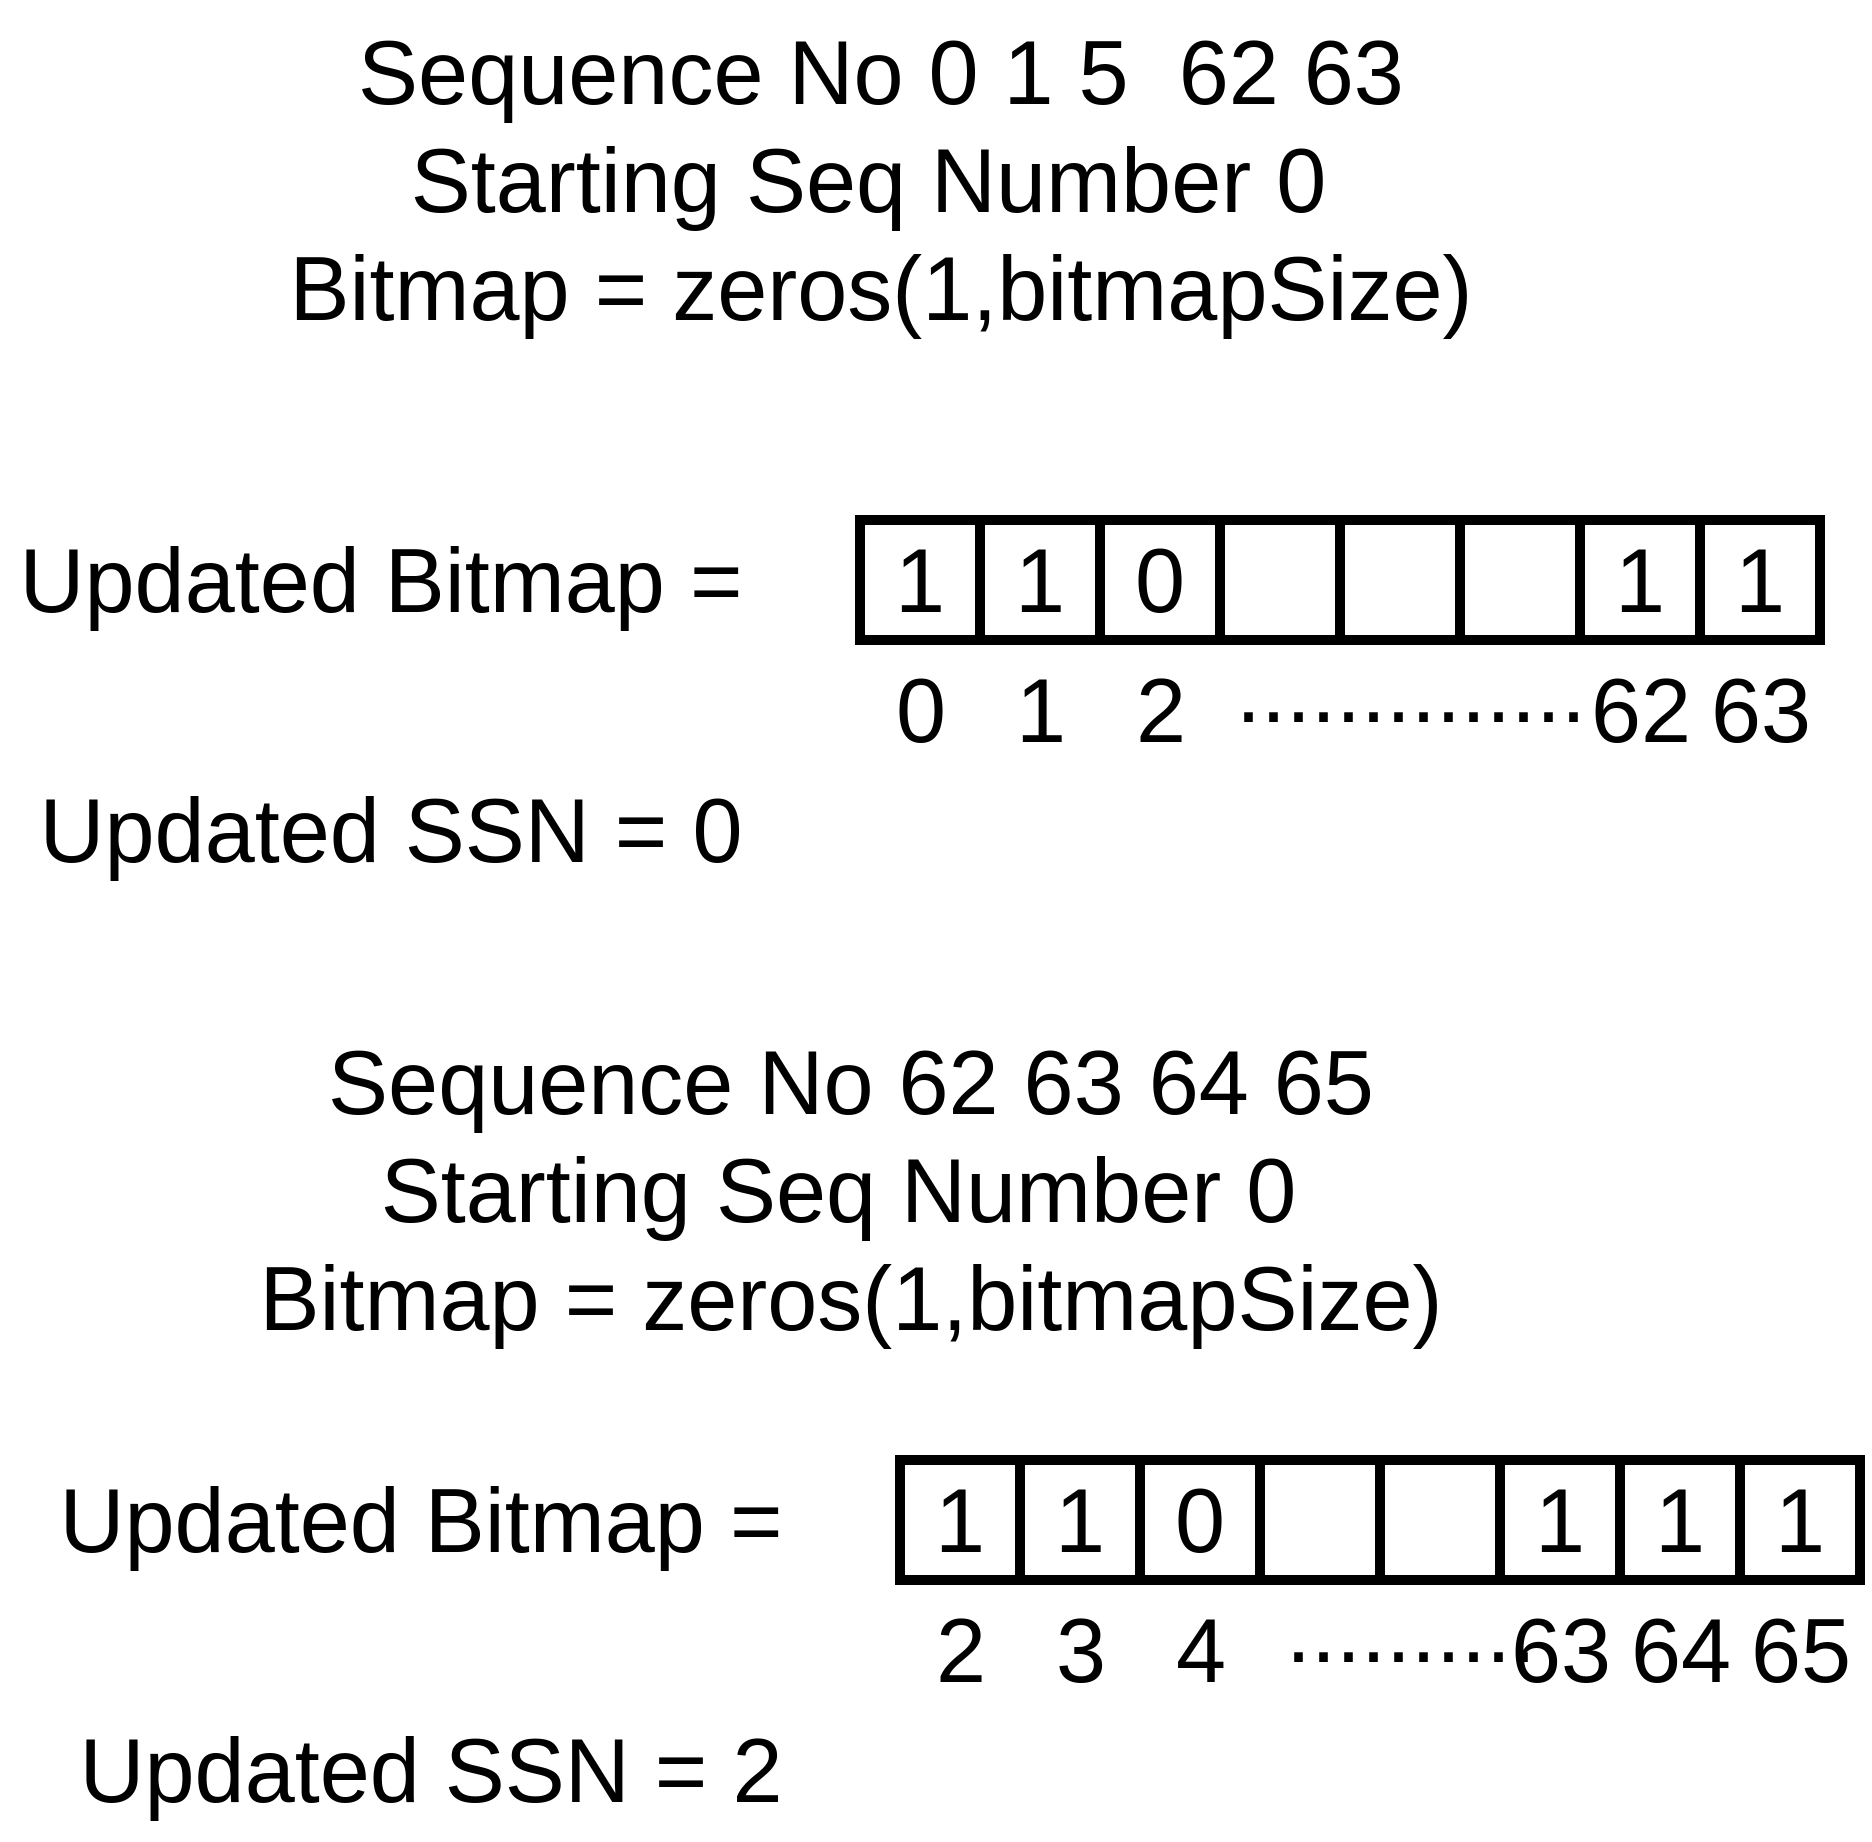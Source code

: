 <mxfile version="20.0.4" type="github">
  <diagram id="xVCv0VX3CQCgL1dRfT49" name="Page-1">
    <mxGraphModel dx="2447" dy="752" grid="1" gridSize="10" guides="1" tooltips="1" connect="1" arrows="1" fold="1" page="1" pageScale="1" pageWidth="850" pageHeight="1100" math="0" shadow="0">
      <root>
        <mxCell id="0" />
        <mxCell id="1" parent="0" />
        <mxCell id="z5GpH1GrF2K-q8i5t_sk-1" value="&lt;span style=&quot;font-size: 45px;&quot;&gt;1&lt;/span&gt;" style="rounded=0;whiteSpace=wrap;html=1;strokeWidth=5;" vertex="1" parent="1">
          <mxGeometry x="-160" y="275" width="60" height="60" as="geometry" />
        </mxCell>
        <mxCell id="z5GpH1GrF2K-q8i5t_sk-2" value="&lt;span style=&quot;font-size: 45px;&quot;&gt;1&lt;/span&gt;" style="rounded=0;whiteSpace=wrap;html=1;strokeWidth=5;" vertex="1" parent="1">
          <mxGeometry x="-100" y="275" width="60" height="60" as="geometry" />
        </mxCell>
        <mxCell id="z5GpH1GrF2K-q8i5t_sk-3" value="&lt;span style=&quot;font-size: 45px;&quot;&gt;0&lt;/span&gt;" style="rounded=0;whiteSpace=wrap;html=1;strokeWidth=5;" vertex="1" parent="1">
          <mxGeometry x="-40" y="275" width="60" height="60" as="geometry" />
        </mxCell>
        <mxCell id="z5GpH1GrF2K-q8i5t_sk-4" value="" style="rounded=0;whiteSpace=wrap;html=1;strokeWidth=5;" vertex="1" parent="1">
          <mxGeometry x="20" y="275" width="60" height="60" as="geometry" />
        </mxCell>
        <mxCell id="z5GpH1GrF2K-q8i5t_sk-5" value="" style="rounded=0;whiteSpace=wrap;html=1;strokeWidth=5;" vertex="1" parent="1">
          <mxGeometry x="80" y="275" width="60" height="60" as="geometry" />
        </mxCell>
        <mxCell id="z5GpH1GrF2K-q8i5t_sk-6" value="" style="rounded=0;whiteSpace=wrap;html=1;strokeWidth=5;" vertex="1" parent="1">
          <mxGeometry x="140" y="275" width="60" height="60" as="geometry" />
        </mxCell>
        <mxCell id="z5GpH1GrF2K-q8i5t_sk-7" value="&lt;span style=&quot;font-size: 45px;&quot;&gt;1&lt;/span&gt;" style="rounded=0;whiteSpace=wrap;html=1;strokeWidth=5;" vertex="1" parent="1">
          <mxGeometry x="200" y="275" width="60" height="60" as="geometry" />
        </mxCell>
        <mxCell id="z5GpH1GrF2K-q8i5t_sk-8" value="&lt;font style=&quot;font-size: 45px;&quot;&gt;Sequence No 0 1 5&amp;nbsp; 62 63&lt;br&gt;Starting Seq Number 0&amp;nbsp;&lt;br&gt;Bitmap = zeros(1,bitmapSize)&lt;br&gt;&lt;/font&gt;" style="text;html=1;align=center;verticalAlign=middle;resizable=0;points=[];autosize=1;strokeColor=none;fillColor=none;" vertex="1" parent="1">
          <mxGeometry x="-455" y="15" width="610" height="180" as="geometry" />
        </mxCell>
        <mxCell id="z5GpH1GrF2K-q8i5t_sk-9" value="0" style="text;html=1;align=center;verticalAlign=middle;resizable=0;points=[];autosize=1;strokeColor=none;fillColor=none;fontSize=45;" vertex="1" parent="1">
          <mxGeometry x="-155" y="335" width="50" height="70" as="geometry" />
        </mxCell>
        <mxCell id="z5GpH1GrF2K-q8i5t_sk-13" value="1" style="text;html=1;align=center;verticalAlign=middle;resizable=0;points=[];autosize=1;strokeColor=none;fillColor=none;fontSize=45;" vertex="1" parent="1">
          <mxGeometry x="-95" y="335" width="50" height="70" as="geometry" />
        </mxCell>
        <mxCell id="z5GpH1GrF2K-q8i5t_sk-14" value="2" style="text;html=1;align=center;verticalAlign=middle;resizable=0;points=[];autosize=1;strokeColor=none;fillColor=none;fontSize=45;" vertex="1" parent="1">
          <mxGeometry x="-35" y="335" width="50" height="70" as="geometry" />
        </mxCell>
        <mxCell id="z5GpH1GrF2K-q8i5t_sk-15" value=".............." style="text;html=1;align=center;verticalAlign=middle;resizable=0;points=[];autosize=1;strokeColor=none;fillColor=none;fontSize=45;" vertex="1" parent="1">
          <mxGeometry x="15" y="325" width="200" height="70" as="geometry" />
        </mxCell>
        <mxCell id="z5GpH1GrF2K-q8i5t_sk-16" value="&lt;span style=&quot;font-size: 45px;&quot;&gt;1&lt;/span&gt;" style="rounded=0;whiteSpace=wrap;html=1;strokeWidth=5;" vertex="1" parent="1">
          <mxGeometry x="260" y="275" width="60" height="60" as="geometry" />
        </mxCell>
        <mxCell id="z5GpH1GrF2K-q8i5t_sk-18" value="62" style="text;html=1;align=center;verticalAlign=middle;resizable=0;points=[];autosize=1;strokeColor=none;fillColor=none;fontSize=45;" vertex="1" parent="1">
          <mxGeometry x="195" y="335" width="70" height="70" as="geometry" />
        </mxCell>
        <mxCell id="z5GpH1GrF2K-q8i5t_sk-19" value="63" style="text;html=1;align=center;verticalAlign=middle;resizable=0;points=[];autosize=1;strokeColor=none;fillColor=none;fontSize=45;" vertex="1" parent="1">
          <mxGeometry x="255" y="335" width="70" height="70" as="geometry" />
        </mxCell>
        <mxCell id="z5GpH1GrF2K-q8i5t_sk-20" value="Updated Bitmap =" style="text;html=1;align=center;verticalAlign=middle;resizable=0;points=[];autosize=1;strokeColor=none;fillColor=none;fontSize=45;" vertex="1" parent="1">
          <mxGeometry x="-590" y="270" width="380" height="70" as="geometry" />
        </mxCell>
        <mxCell id="z5GpH1GrF2K-q8i5t_sk-21" value="&lt;font style=&quot;font-size: 45px;&quot;&gt;Sequence No 62 63 64 65&lt;br&gt;Starting Seq Number 0&amp;nbsp;&lt;br&gt;Bitmap = zeros(1,bitmapSize)&lt;br&gt;&lt;/font&gt;" style="text;html=1;align=center;verticalAlign=middle;resizable=0;points=[];autosize=1;strokeColor=none;fillColor=none;" vertex="1" parent="1">
          <mxGeometry x="-470" y="520" width="610" height="180" as="geometry" />
        </mxCell>
        <mxCell id="z5GpH1GrF2K-q8i5t_sk-22" value="Updated SSN = 0" style="text;html=1;align=center;verticalAlign=middle;resizable=0;points=[];autosize=1;strokeColor=none;fillColor=none;fontSize=45;" vertex="1" parent="1">
          <mxGeometry x="-580" y="395" width="370" height="70" as="geometry" />
        </mxCell>
        <mxCell id="z5GpH1GrF2K-q8i5t_sk-39" value="&lt;span style=&quot;font-size: 45px;&quot;&gt;1&lt;/span&gt;" style="rounded=0;whiteSpace=wrap;html=1;strokeWidth=5;" vertex="1" parent="1">
          <mxGeometry x="-140" y="745" width="60" height="60" as="geometry" />
        </mxCell>
        <mxCell id="z5GpH1GrF2K-q8i5t_sk-40" value="&lt;span style=&quot;font-size: 45px;&quot;&gt;1&lt;/span&gt;" style="rounded=0;whiteSpace=wrap;html=1;strokeWidth=5;" vertex="1" parent="1">
          <mxGeometry x="-80" y="745" width="60" height="60" as="geometry" />
        </mxCell>
        <mxCell id="z5GpH1GrF2K-q8i5t_sk-41" value="&lt;span style=&quot;font-size: 45px;&quot;&gt;0&lt;/span&gt;" style="rounded=0;whiteSpace=wrap;html=1;strokeWidth=5;" vertex="1" parent="1">
          <mxGeometry x="-20" y="745" width="60" height="60" as="geometry" />
        </mxCell>
        <mxCell id="z5GpH1GrF2K-q8i5t_sk-42" value="" style="rounded=0;whiteSpace=wrap;html=1;strokeWidth=5;" vertex="1" parent="1">
          <mxGeometry x="40" y="745" width="60" height="60" as="geometry" />
        </mxCell>
        <mxCell id="z5GpH1GrF2K-q8i5t_sk-43" value="" style="rounded=0;whiteSpace=wrap;html=1;strokeWidth=5;" vertex="1" parent="1">
          <mxGeometry x="100" y="745" width="60" height="60" as="geometry" />
        </mxCell>
        <mxCell id="z5GpH1GrF2K-q8i5t_sk-44" value="&lt;span style=&quot;font-size: 45px;&quot;&gt;1&lt;/span&gt;" style="rounded=0;whiteSpace=wrap;html=1;strokeWidth=5;" vertex="1" parent="1">
          <mxGeometry x="160" y="745" width="60" height="60" as="geometry" />
        </mxCell>
        <mxCell id="z5GpH1GrF2K-q8i5t_sk-45" value="&lt;span style=&quot;font-size: 45px;&quot;&gt;1&lt;/span&gt;" style="rounded=0;whiteSpace=wrap;html=1;strokeWidth=5;" vertex="1" parent="1">
          <mxGeometry x="220" y="745" width="60" height="60" as="geometry" />
        </mxCell>
        <mxCell id="z5GpH1GrF2K-q8i5t_sk-46" value="2" style="text;html=1;align=center;verticalAlign=middle;resizable=0;points=[];autosize=1;strokeColor=none;fillColor=none;fontSize=45;" vertex="1" parent="1">
          <mxGeometry x="-135" y="805" width="50" height="70" as="geometry" />
        </mxCell>
        <mxCell id="z5GpH1GrF2K-q8i5t_sk-47" value="3" style="text;html=1;align=center;verticalAlign=middle;resizable=0;points=[];autosize=1;strokeColor=none;fillColor=none;fontSize=45;" vertex="1" parent="1">
          <mxGeometry x="-75" y="805" width="50" height="70" as="geometry" />
        </mxCell>
        <mxCell id="z5GpH1GrF2K-q8i5t_sk-48" value="4" style="text;html=1;align=center;verticalAlign=middle;resizable=0;points=[];autosize=1;strokeColor=none;fillColor=none;fontSize=45;" vertex="1" parent="1">
          <mxGeometry x="-15" y="805" width="50" height="70" as="geometry" />
        </mxCell>
        <mxCell id="z5GpH1GrF2K-q8i5t_sk-49" value=".........." style="text;html=1;align=center;verticalAlign=middle;resizable=0;points=[];autosize=1;strokeColor=none;fillColor=none;fontSize=45;" vertex="1" parent="1">
          <mxGeometry x="40" y="795" width="150" height="70" as="geometry" />
        </mxCell>
        <mxCell id="z5GpH1GrF2K-q8i5t_sk-50" value="&lt;span style=&quot;font-size: 45px;&quot;&gt;1&lt;/span&gt;" style="rounded=0;whiteSpace=wrap;html=1;strokeWidth=5;" vertex="1" parent="1">
          <mxGeometry x="280" y="745" width="60" height="60" as="geometry" />
        </mxCell>
        <mxCell id="z5GpH1GrF2K-q8i5t_sk-51" value="64" style="text;html=1;align=center;verticalAlign=middle;resizable=0;points=[];autosize=1;strokeColor=none;fillColor=none;fontSize=45;" vertex="1" parent="1">
          <mxGeometry x="215" y="805" width="70" height="70" as="geometry" />
        </mxCell>
        <mxCell id="z5GpH1GrF2K-q8i5t_sk-52" value="65" style="text;html=1;align=center;verticalAlign=middle;resizable=0;points=[];autosize=1;strokeColor=none;fillColor=none;fontSize=45;" vertex="1" parent="1">
          <mxGeometry x="275" y="805" width="70" height="70" as="geometry" />
        </mxCell>
        <mxCell id="z5GpH1GrF2K-q8i5t_sk-53" value="Updated Bitmap =" style="text;html=1;align=center;verticalAlign=middle;resizable=0;points=[];autosize=1;strokeColor=none;fillColor=none;fontSize=45;" vertex="1" parent="1">
          <mxGeometry x="-570" y="740" width="380" height="70" as="geometry" />
        </mxCell>
        <mxCell id="z5GpH1GrF2K-q8i5t_sk-54" value="Updated SSN = 2" style="text;html=1;align=center;verticalAlign=middle;resizable=0;points=[];autosize=1;strokeColor=none;fillColor=none;fontSize=45;" vertex="1" parent="1">
          <mxGeometry x="-560" y="865" width="370" height="70" as="geometry" />
        </mxCell>
        <mxCell id="z5GpH1GrF2K-q8i5t_sk-55" value="63" style="text;html=1;align=center;verticalAlign=middle;resizable=0;points=[];autosize=1;strokeColor=none;fillColor=none;fontSize=45;" vertex="1" parent="1">
          <mxGeometry x="155" y="805" width="70" height="70" as="geometry" />
        </mxCell>
      </root>
    </mxGraphModel>
  </diagram>
</mxfile>
